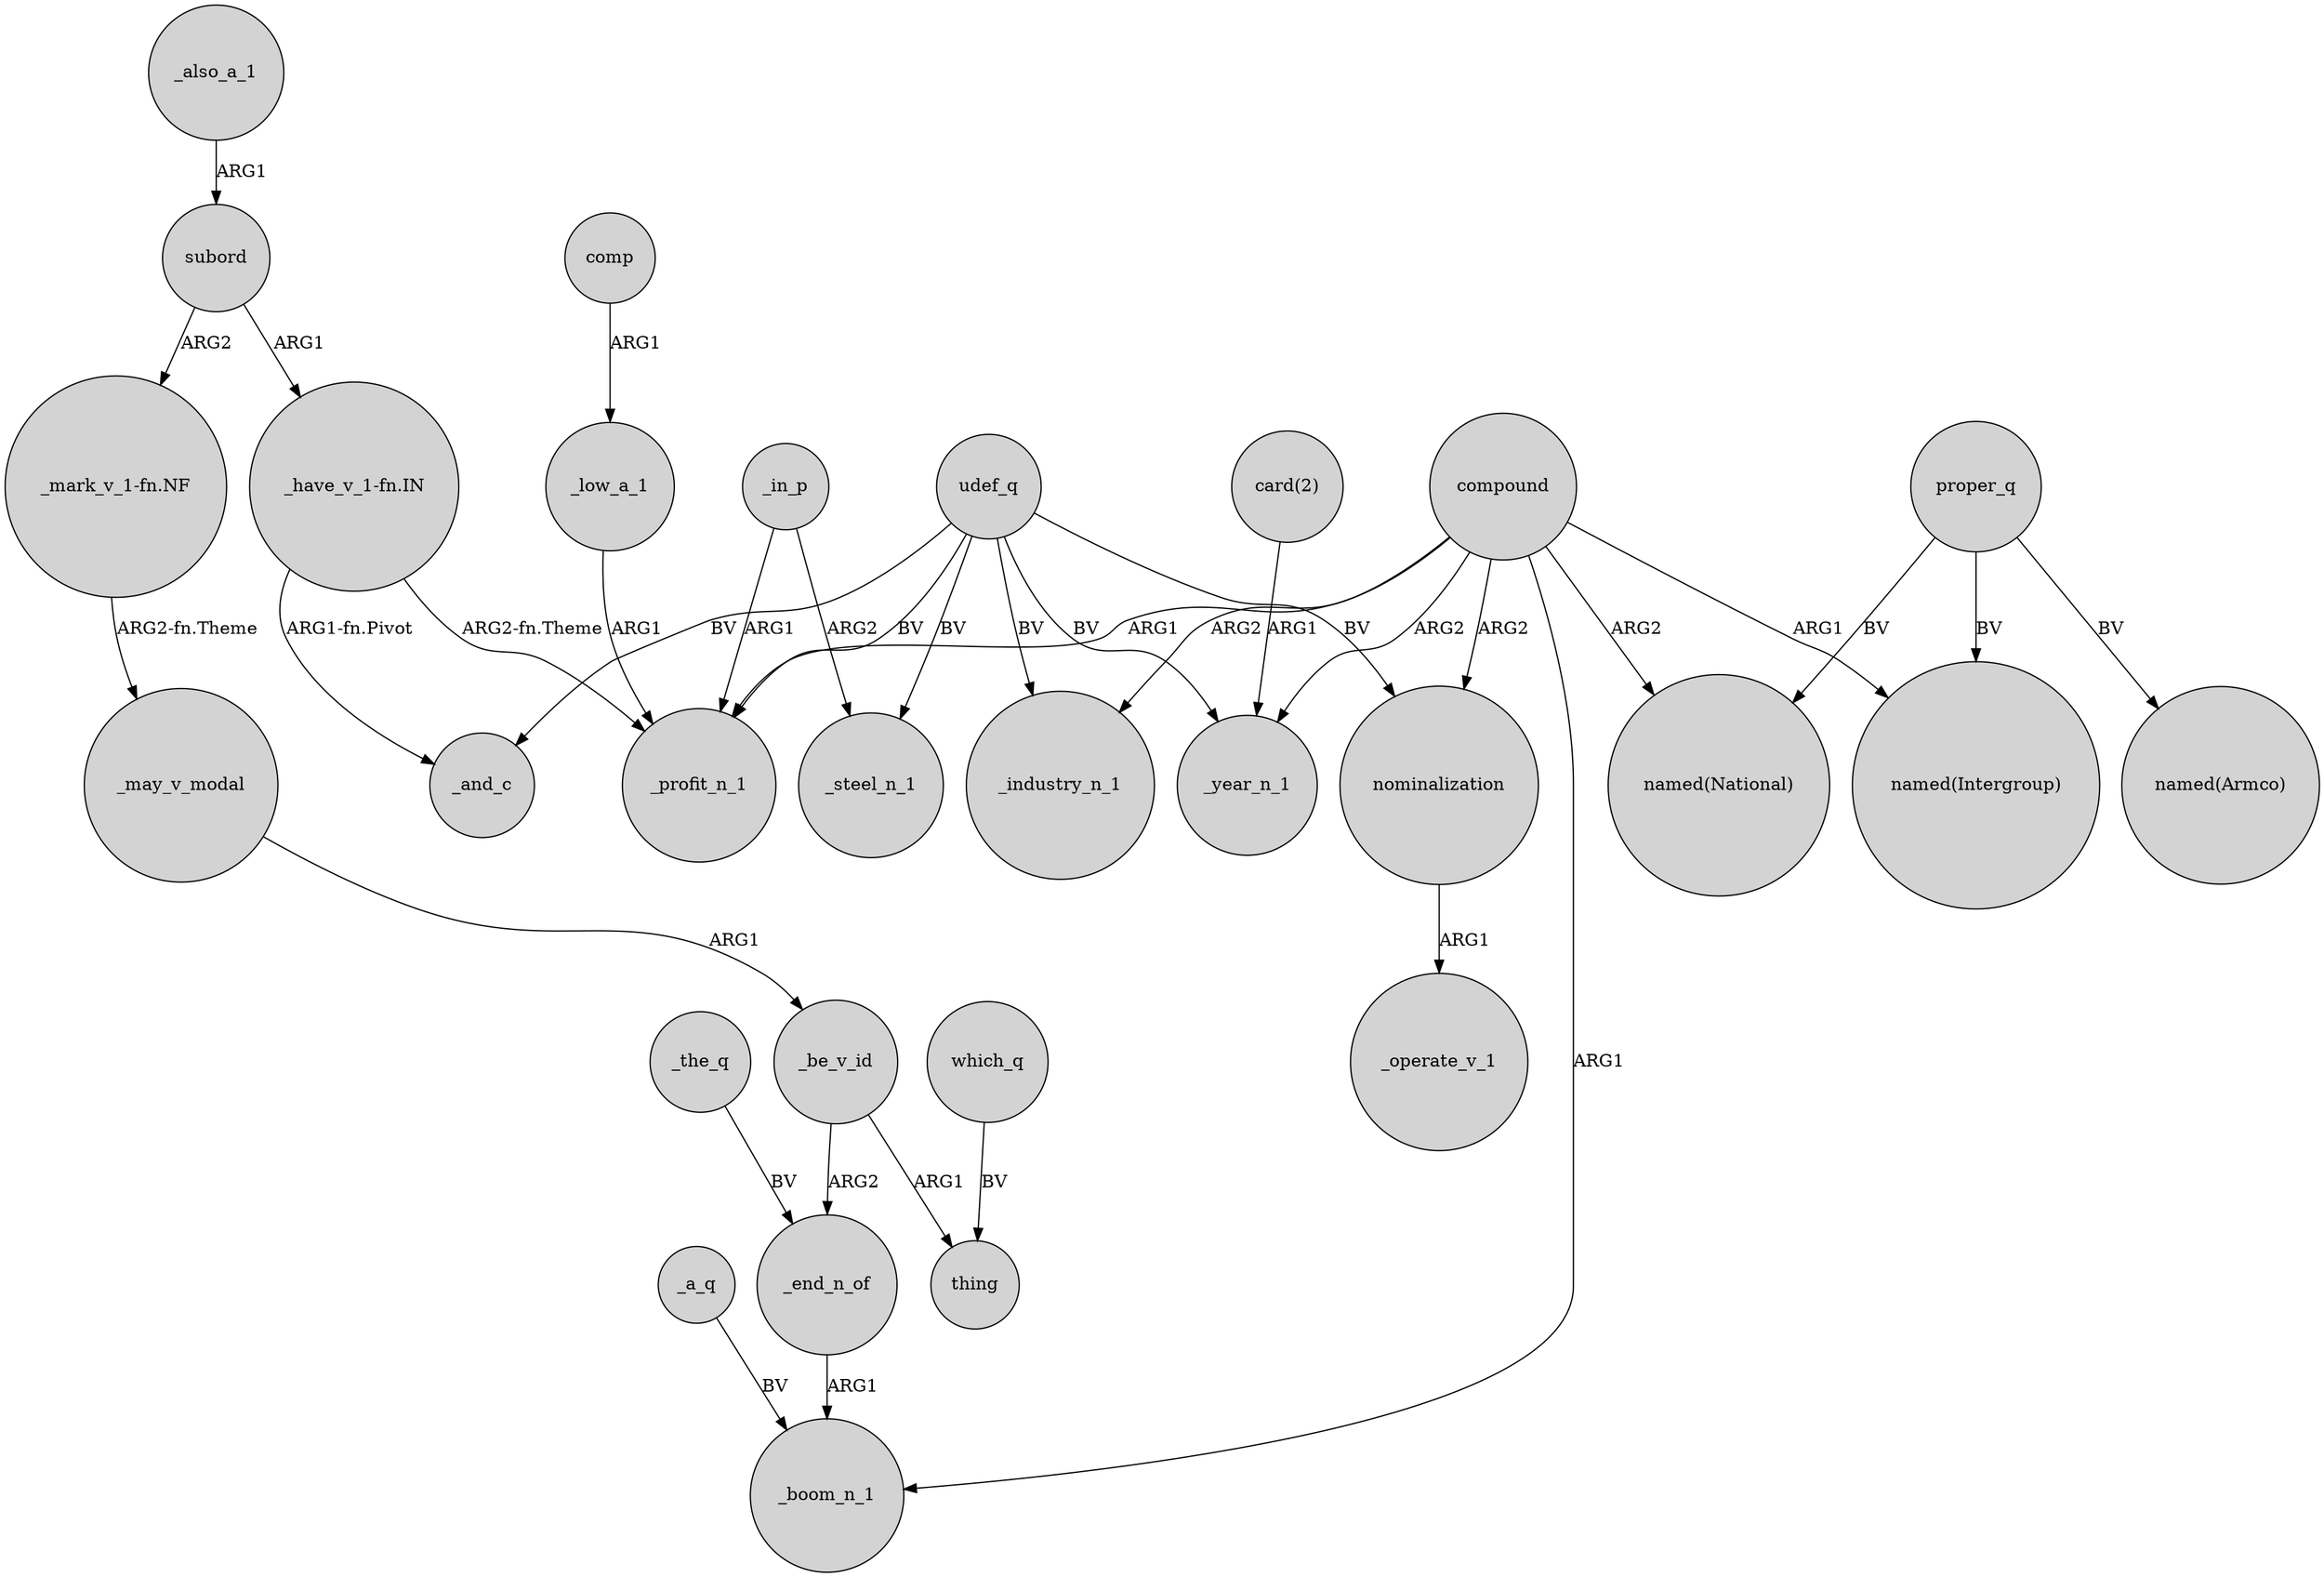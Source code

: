 digraph {
	node [shape=circle style=filled]
	_a_q -> _boom_n_1 [label=BV]
	nominalization -> _operate_v_1 [label=ARG1]
	_the_q -> _end_n_of [label=BV]
	compound -> _profit_n_1 [label=ARG1]
	proper_q -> "named(Intergroup)" [label=BV]
	compound -> nominalization [label=ARG2]
	_end_n_of -> _boom_n_1 [label=ARG1]
	udef_q -> _steel_n_1 [label=BV]
	compound -> "named(National)" [label=ARG2]
	subord -> "_mark_v_1-fn.NF" [label=ARG2]
	_in_p -> _profit_n_1 [label=ARG1]
	"card(2)" -> _year_n_1 [label=ARG1]
	"_have_v_1-fn.IN" -> _and_c [label="ARG1-fn.Pivot"]
	compound -> _industry_n_1 [label=ARG2]
	_also_a_1 -> subord [label=ARG1]
	_be_v_id -> _end_n_of [label=ARG2]
	_be_v_id -> thing [label=ARG1]
	udef_q -> nominalization [label=BV]
	_low_a_1 -> _profit_n_1 [label=ARG1]
	"_mark_v_1-fn.NF" -> _may_v_modal [label="ARG2-fn.Theme"]
	compound -> "named(Intergroup)" [label=ARG1]
	_in_p -> _steel_n_1 [label=ARG2]
	_may_v_modal -> _be_v_id [label=ARG1]
	udef_q -> _year_n_1 [label=BV]
	proper_q -> "named(National)" [label=BV]
	subord -> "_have_v_1-fn.IN" [label=ARG1]
	udef_q -> _profit_n_1 [label=BV]
	udef_q -> _and_c [label=BV]
	compound -> _boom_n_1 [label=ARG1]
	"_have_v_1-fn.IN" -> _profit_n_1 [label="ARG2-fn.Theme"]
	udef_q -> _industry_n_1 [label=BV]
	proper_q -> "named(Armco)" [label=BV]
	compound -> _year_n_1 [label=ARG2]
	comp -> _low_a_1 [label=ARG1]
	which_q -> thing [label=BV]
}
